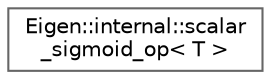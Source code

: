 digraph "类继承关系图"
{
 // LATEX_PDF_SIZE
  bgcolor="transparent";
  edge [fontname=Helvetica,fontsize=10,labelfontname=Helvetica,labelfontsize=10];
  node [fontname=Helvetica,fontsize=10,shape=box,height=0.2,width=0.4];
  rankdir="LR";
  Node0 [id="Node000000",label="Eigen::internal::scalar\l_sigmoid_op\< T \>",height=0.2,width=0.4,color="grey40", fillcolor="white", style="filled",URL="$struct_eigen_1_1internal_1_1scalar__sigmoid__op.html",tooltip=" "];
}

